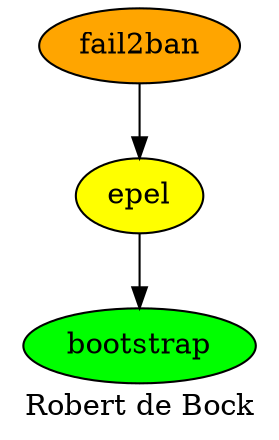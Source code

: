digraph PhiloDilemma {
  label = "Robert de Bock" ;
  overlap=false
  {
    bootstrap [fillcolor=green style=filled]
    epel [fillcolor=yellow style=filled]
    fail2ban [fillcolor=orange style=filled penwidt=3]
  }
  fail2ban -> epel
  epel -> bootstrap
}
